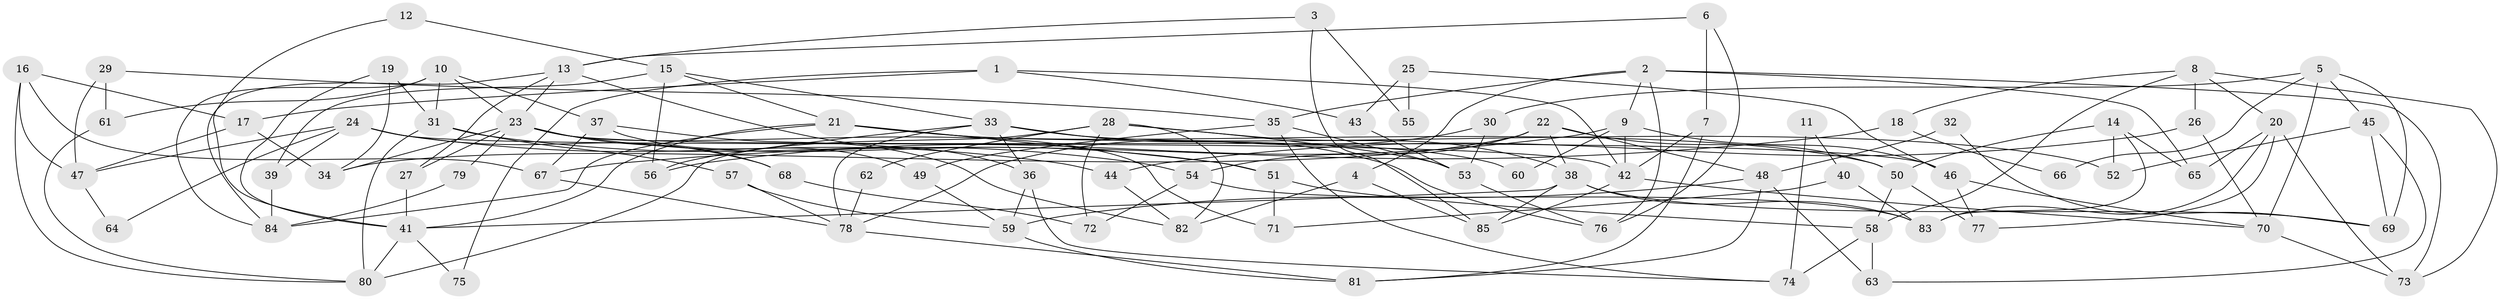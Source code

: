 // coarse degree distribution, {4: 0.17647058823529413, 3: 0.3137254901960784, 6: 0.09803921568627451, 2: 0.0784313725490196, 5: 0.23529411764705882, 9: 0.0196078431372549, 10: 0.0196078431372549, 8: 0.0392156862745098, 7: 0.0196078431372549}
// Generated by graph-tools (version 1.1) at 2025/53/03/04/25 21:53:04]
// undirected, 85 vertices, 170 edges
graph export_dot {
graph [start="1"]
  node [color=gray90,style=filled];
  1;
  2;
  3;
  4;
  5;
  6;
  7;
  8;
  9;
  10;
  11;
  12;
  13;
  14;
  15;
  16;
  17;
  18;
  19;
  20;
  21;
  22;
  23;
  24;
  25;
  26;
  27;
  28;
  29;
  30;
  31;
  32;
  33;
  34;
  35;
  36;
  37;
  38;
  39;
  40;
  41;
  42;
  43;
  44;
  45;
  46;
  47;
  48;
  49;
  50;
  51;
  52;
  53;
  54;
  55;
  56;
  57;
  58;
  59;
  60;
  61;
  62;
  63;
  64;
  65;
  66;
  67;
  68;
  69;
  70;
  71;
  72;
  73;
  74;
  75;
  76;
  77;
  78;
  79;
  80;
  81;
  82;
  83;
  84;
  85;
  1 -- 17;
  1 -- 42;
  1 -- 43;
  1 -- 75;
  2 -- 9;
  2 -- 73;
  2 -- 4;
  2 -- 35;
  2 -- 65;
  2 -- 76;
  3 -- 13;
  3 -- 85;
  3 -- 55;
  4 -- 85;
  4 -- 82;
  5 -- 69;
  5 -- 30;
  5 -- 45;
  5 -- 66;
  5 -- 70;
  6 -- 7;
  6 -- 76;
  6 -- 13;
  7 -- 42;
  7 -- 81;
  8 -- 26;
  8 -- 73;
  8 -- 18;
  8 -- 20;
  8 -- 58;
  9 -- 56;
  9 -- 46;
  9 -- 42;
  9 -- 60;
  10 -- 23;
  10 -- 84;
  10 -- 31;
  10 -- 37;
  10 -- 61;
  11 -- 74;
  11 -- 40;
  12 -- 41;
  12 -- 15;
  13 -- 27;
  13 -- 23;
  13 -- 36;
  13 -- 84;
  14 -- 50;
  14 -- 65;
  14 -- 52;
  14 -- 83;
  15 -- 33;
  15 -- 21;
  15 -- 39;
  15 -- 56;
  16 -- 80;
  16 -- 17;
  16 -- 47;
  16 -- 67;
  17 -- 34;
  17 -- 47;
  18 -- 67;
  18 -- 66;
  19 -- 41;
  19 -- 31;
  19 -- 34;
  20 -- 83;
  20 -- 65;
  20 -- 73;
  20 -- 77;
  21 -- 50;
  21 -- 84;
  21 -- 41;
  21 -- 51;
  21 -- 60;
  22 -- 34;
  22 -- 54;
  22 -- 38;
  22 -- 48;
  22 -- 50;
  23 -- 68;
  23 -- 27;
  23 -- 34;
  23 -- 46;
  23 -- 51;
  23 -- 71;
  23 -- 79;
  24 -- 47;
  24 -- 42;
  24 -- 39;
  24 -- 44;
  24 -- 64;
  24 -- 68;
  25 -- 43;
  25 -- 46;
  25 -- 55;
  26 -- 44;
  26 -- 70;
  27 -- 41;
  28 -- 53;
  28 -- 82;
  28 -- 38;
  28 -- 62;
  28 -- 72;
  28 -- 80;
  29 -- 35;
  29 -- 61;
  29 -- 47;
  30 -- 53;
  30 -- 78;
  31 -- 80;
  31 -- 54;
  31 -- 57;
  32 -- 48;
  32 -- 69;
  33 -- 52;
  33 -- 36;
  33 -- 56;
  33 -- 76;
  33 -- 78;
  35 -- 49;
  35 -- 53;
  35 -- 74;
  36 -- 74;
  36 -- 59;
  37 -- 67;
  37 -- 49;
  37 -- 82;
  38 -- 41;
  38 -- 69;
  38 -- 83;
  38 -- 85;
  39 -- 84;
  40 -- 71;
  40 -- 83;
  41 -- 75;
  41 -- 80;
  42 -- 70;
  42 -- 85;
  43 -- 53;
  44 -- 82;
  45 -- 63;
  45 -- 52;
  45 -- 69;
  46 -- 77;
  46 -- 70;
  47 -- 64;
  48 -- 81;
  48 -- 59;
  48 -- 63;
  49 -- 59;
  50 -- 58;
  50 -- 77;
  51 -- 58;
  51 -- 71;
  53 -- 76;
  54 -- 83;
  54 -- 72;
  57 -- 59;
  57 -- 78;
  58 -- 63;
  58 -- 74;
  59 -- 81;
  61 -- 80;
  62 -- 78;
  67 -- 78;
  68 -- 72;
  70 -- 73;
  78 -- 81;
  79 -- 84;
}
